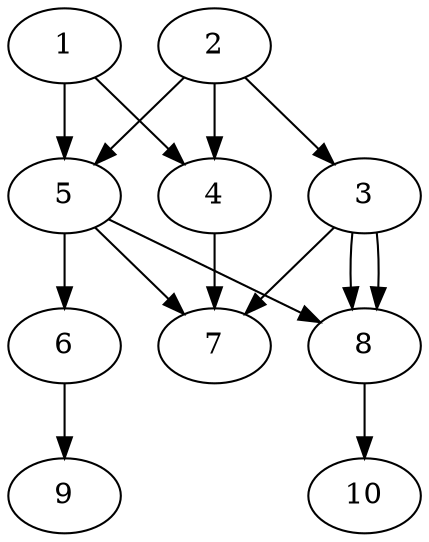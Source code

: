 // DAG automatically generated by daggen at Thu Oct  3 13:58:06 2019
// ./daggen --dot -n 10 --ccr 0.3 --fat 0.5 --regular 0.7 --density 0.9 --mindata 5242880 --maxdata 52428800 
digraph G {
  1 [size="116350293", alpha="0.07", expect_size="34905088"] 
  1 -> 4 [size ="34905088"]
  1 -> 5 [size ="34905088"]
  2 [size="98085547", alpha="0.01", expect_size="29425664"] 
  2 -> 3 [size ="29425664"]
  2 -> 4 [size ="29425664"]
  2 -> 5 [size ="29425664"]
  3 [size="71482027", alpha="0.02", expect_size="21444608"] 
  3 -> 7 [size ="21444608"]
  3 -> 8 [size ="21444608"]
  3 -> 8 [size ="21444608"]
  4 [size="47605760", alpha="0.13", expect_size="14281728"] 
  4 -> 7 [size ="14281728"]
  5 [size="51541333", alpha="0.00", expect_size="15462400"] 
  5 -> 6 [size ="15462400"]
  5 -> 7 [size ="15462400"]
  5 -> 8 [size ="15462400"]
  6 [size="107113813", alpha="0.06", expect_size="32134144"] 
  6 -> 9 [size ="32134144"]
  7 [size="129713493", alpha="0.11", expect_size="38914048"] 
  8 [size="169325227", alpha="0.00", expect_size="50797568"] 
  8 -> 10 [size ="50797568"]
  9 [size="101273600", alpha="0.16", expect_size="30382080"] 
  10 [size="103860907", alpha="0.13", expect_size="31158272"] 
}
